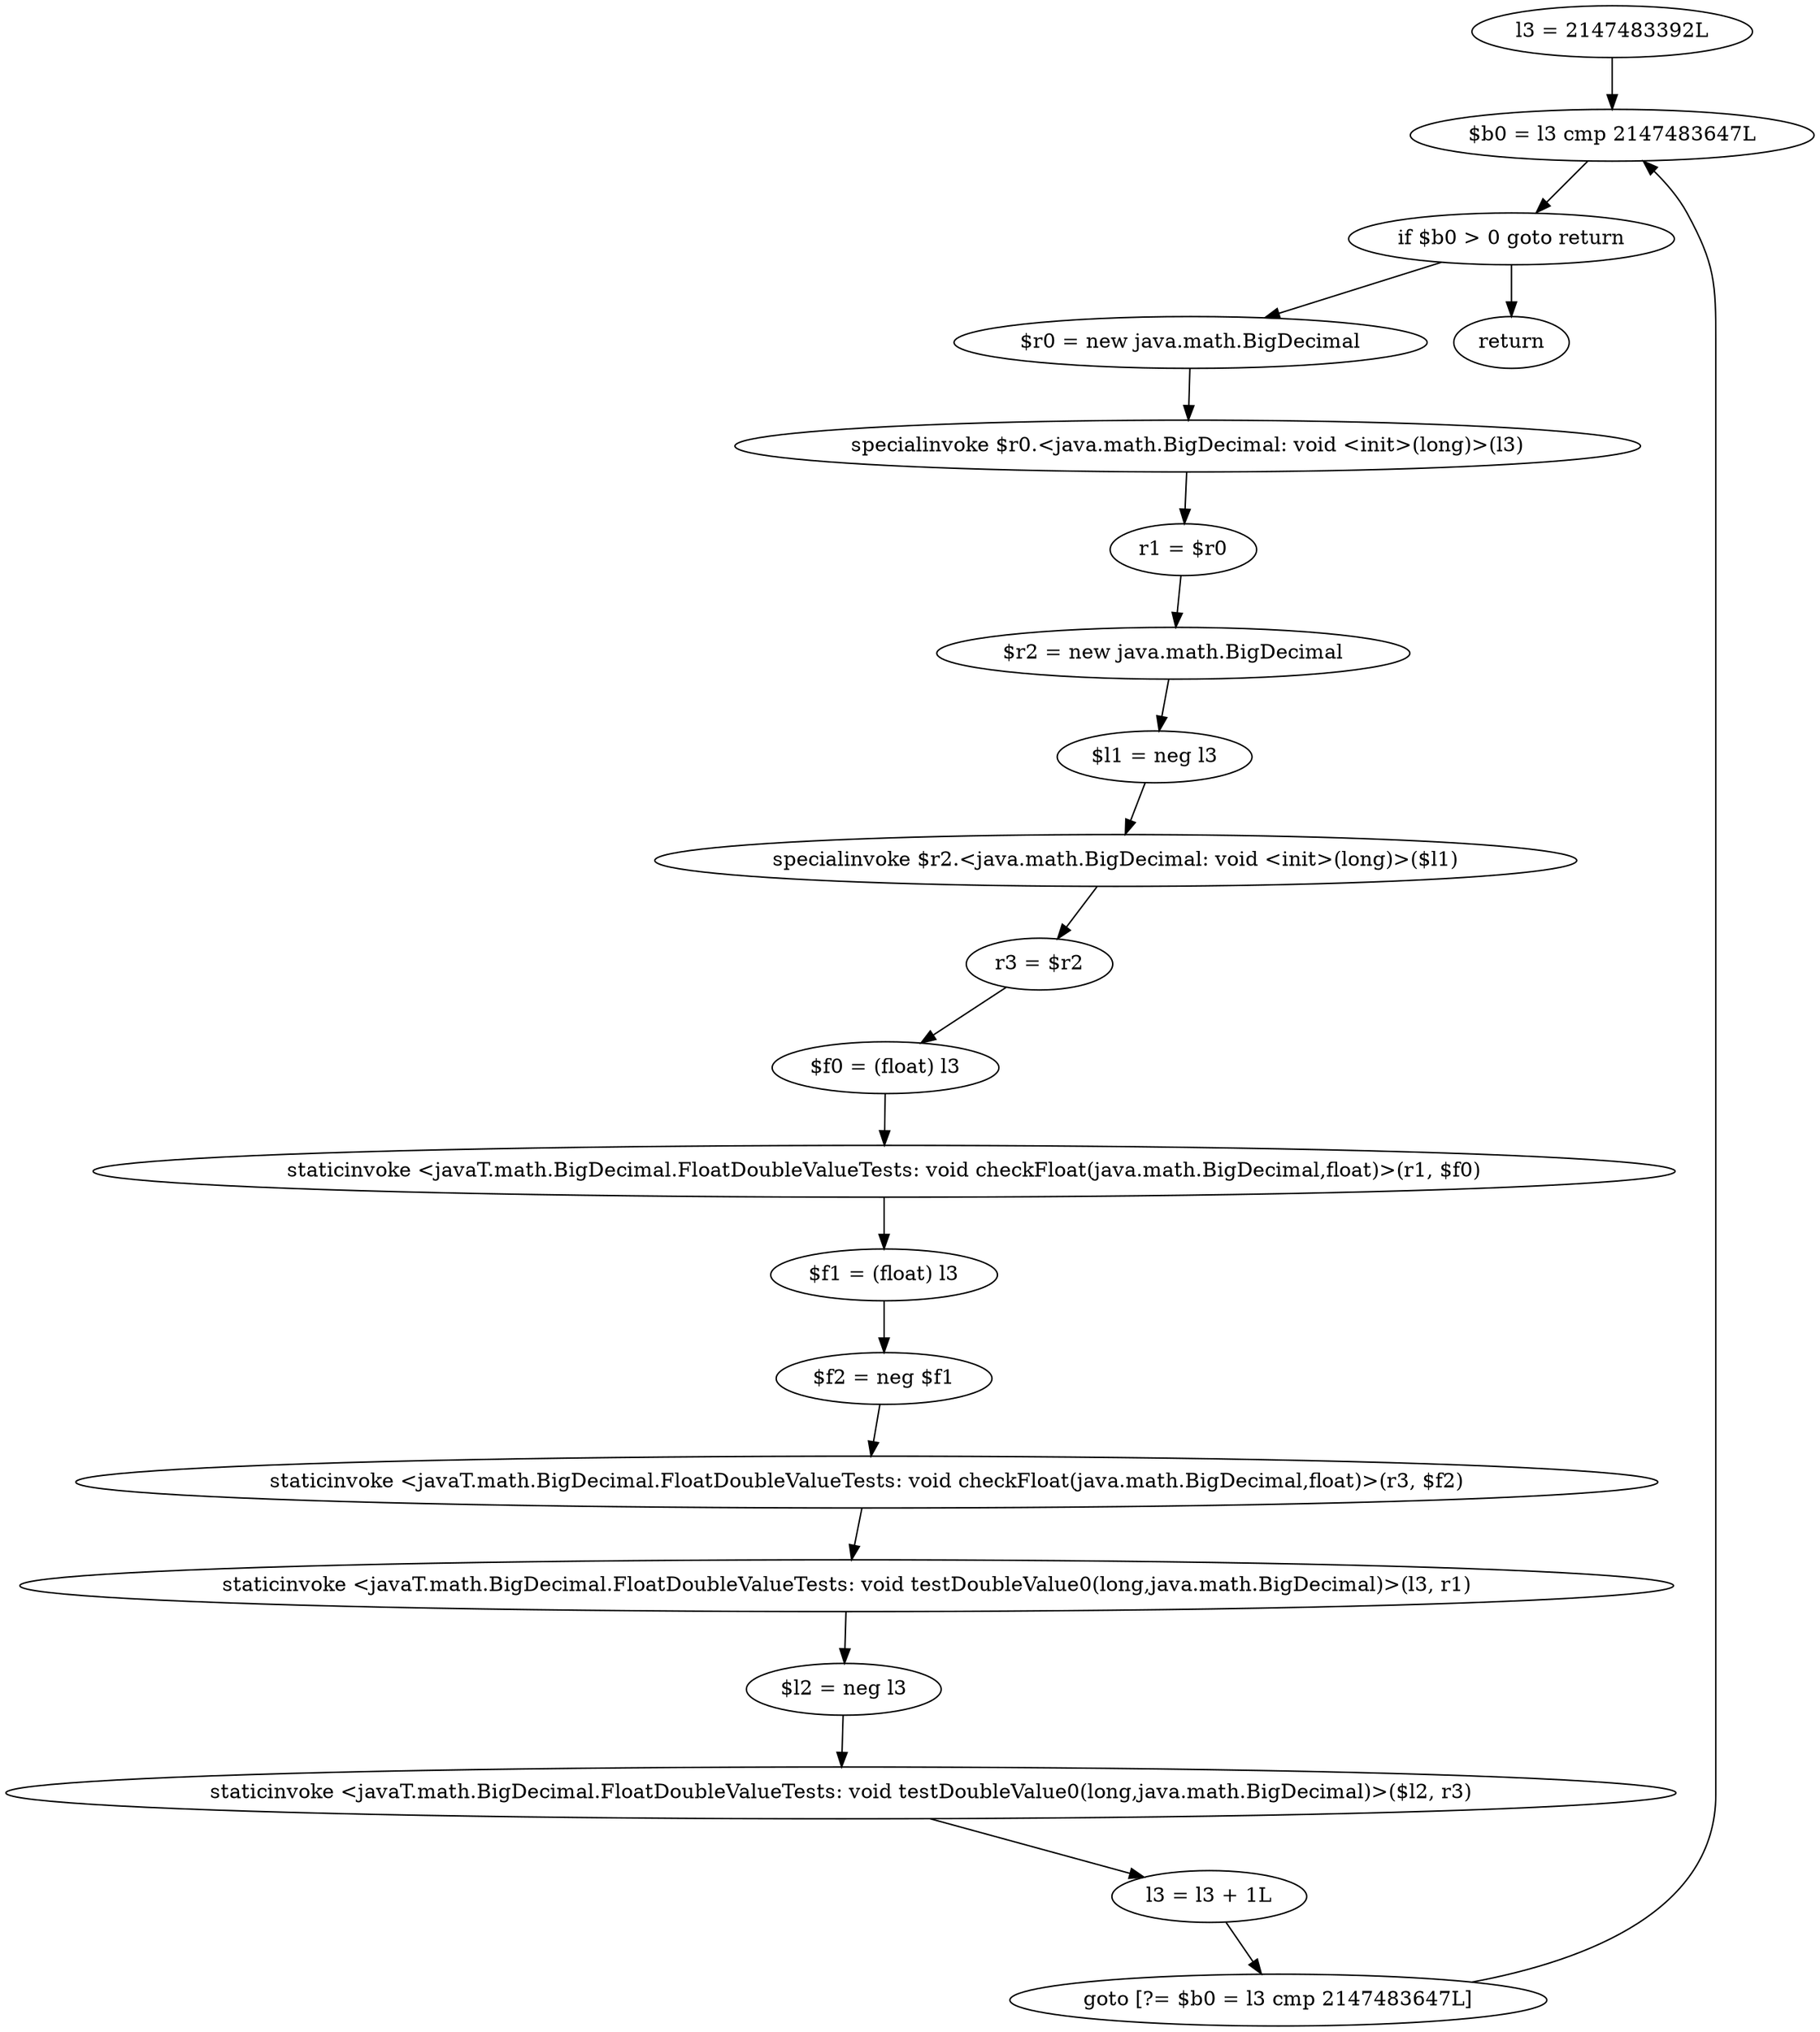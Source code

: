 digraph "unitGraph" {
    "l3 = 2147483392L"
    "$b0 = l3 cmp 2147483647L"
    "if $b0 > 0 goto return"
    "$r0 = new java.math.BigDecimal"
    "specialinvoke $r0.<java.math.BigDecimal: void <init>(long)>(l3)"
    "r1 = $r0"
    "$r2 = new java.math.BigDecimal"
    "$l1 = neg l3"
    "specialinvoke $r2.<java.math.BigDecimal: void <init>(long)>($l1)"
    "r3 = $r2"
    "$f0 = (float) l3"
    "staticinvoke <javaT.math.BigDecimal.FloatDoubleValueTests: void checkFloat(java.math.BigDecimal,float)>(r1, $f0)"
    "$f1 = (float) l3"
    "$f2 = neg $f1"
    "staticinvoke <javaT.math.BigDecimal.FloatDoubleValueTests: void checkFloat(java.math.BigDecimal,float)>(r3, $f2)"
    "staticinvoke <javaT.math.BigDecimal.FloatDoubleValueTests: void testDoubleValue0(long,java.math.BigDecimal)>(l3, r1)"
    "$l2 = neg l3"
    "staticinvoke <javaT.math.BigDecimal.FloatDoubleValueTests: void testDoubleValue0(long,java.math.BigDecimal)>($l2, r3)"
    "l3 = l3 + 1L"
    "goto [?= $b0 = l3 cmp 2147483647L]"
    "return"
    "l3 = 2147483392L"->"$b0 = l3 cmp 2147483647L";
    "$b0 = l3 cmp 2147483647L"->"if $b0 > 0 goto return";
    "if $b0 > 0 goto return"->"$r0 = new java.math.BigDecimal";
    "if $b0 > 0 goto return"->"return";
    "$r0 = new java.math.BigDecimal"->"specialinvoke $r0.<java.math.BigDecimal: void <init>(long)>(l3)";
    "specialinvoke $r0.<java.math.BigDecimal: void <init>(long)>(l3)"->"r1 = $r0";
    "r1 = $r0"->"$r2 = new java.math.BigDecimal";
    "$r2 = new java.math.BigDecimal"->"$l1 = neg l3";
    "$l1 = neg l3"->"specialinvoke $r2.<java.math.BigDecimal: void <init>(long)>($l1)";
    "specialinvoke $r2.<java.math.BigDecimal: void <init>(long)>($l1)"->"r3 = $r2";
    "r3 = $r2"->"$f0 = (float) l3";
    "$f0 = (float) l3"->"staticinvoke <javaT.math.BigDecimal.FloatDoubleValueTests: void checkFloat(java.math.BigDecimal,float)>(r1, $f0)";
    "staticinvoke <javaT.math.BigDecimal.FloatDoubleValueTests: void checkFloat(java.math.BigDecimal,float)>(r1, $f0)"->"$f1 = (float) l3";
    "$f1 = (float) l3"->"$f2 = neg $f1";
    "$f2 = neg $f1"->"staticinvoke <javaT.math.BigDecimal.FloatDoubleValueTests: void checkFloat(java.math.BigDecimal,float)>(r3, $f2)";
    "staticinvoke <javaT.math.BigDecimal.FloatDoubleValueTests: void checkFloat(java.math.BigDecimal,float)>(r3, $f2)"->"staticinvoke <javaT.math.BigDecimal.FloatDoubleValueTests: void testDoubleValue0(long,java.math.BigDecimal)>(l3, r1)";
    "staticinvoke <javaT.math.BigDecimal.FloatDoubleValueTests: void testDoubleValue0(long,java.math.BigDecimal)>(l3, r1)"->"$l2 = neg l3";
    "$l2 = neg l3"->"staticinvoke <javaT.math.BigDecimal.FloatDoubleValueTests: void testDoubleValue0(long,java.math.BigDecimal)>($l2, r3)";
    "staticinvoke <javaT.math.BigDecimal.FloatDoubleValueTests: void testDoubleValue0(long,java.math.BigDecimal)>($l2, r3)"->"l3 = l3 + 1L";
    "l3 = l3 + 1L"->"goto [?= $b0 = l3 cmp 2147483647L]";
    "goto [?= $b0 = l3 cmp 2147483647L]"->"$b0 = l3 cmp 2147483647L";
}
